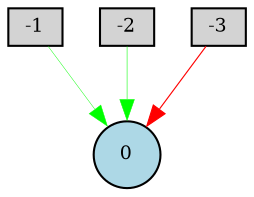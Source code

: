 digraph {
	node [fontsize=9 height=0.2 shape=circle width=0.2]
	-1 [fillcolor=lightgray shape=box style=filled]
	-2 [fillcolor=lightgray shape=box style=filled]
	-3 [fillcolor=lightgray shape=box style=filled]
	0 [fillcolor=lightblue style=filled]
	-1 -> 0 [color=green penwidth=0.2127570183191948 style=solid]
	-2 -> 0 [color=green penwidth=0.2611584789472804 style=solid]
	-3 -> 0 [color=red penwidth=0.5483170462947304 style=solid]
}
